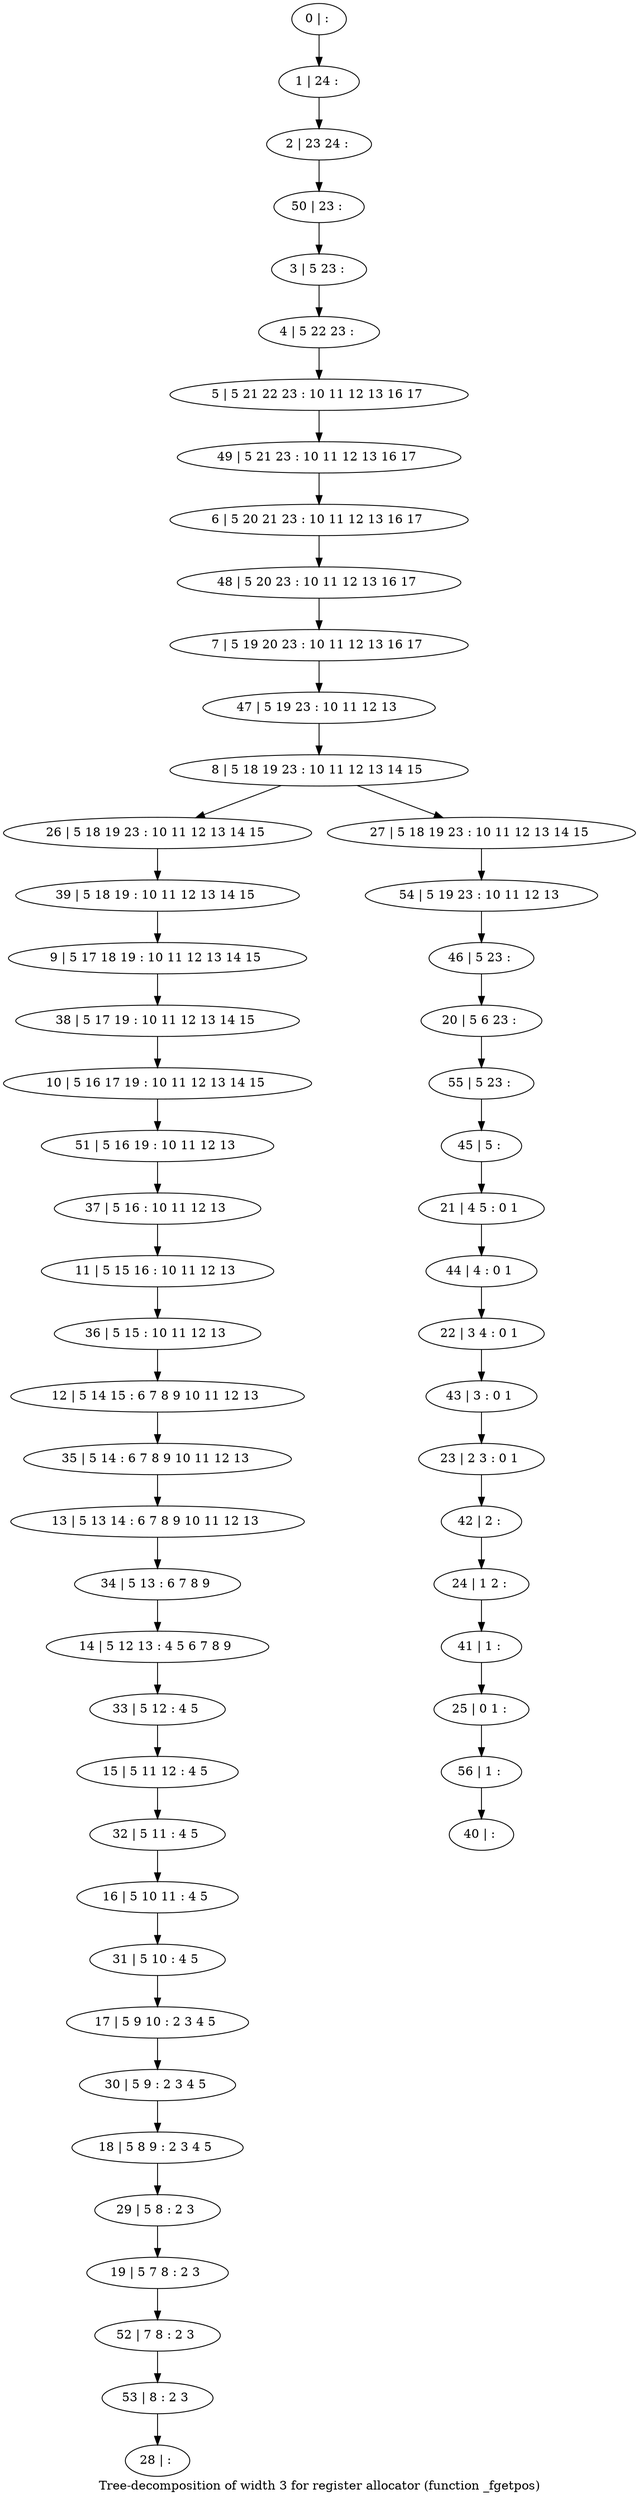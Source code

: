 digraph G {
graph [label="Tree-decomposition of width 3 for register allocator (function _fgetpos)"]
0[label="0 | : "];
1[label="1 | 24 : "];
2[label="2 | 23 24 : "];
3[label="3 | 5 23 : "];
4[label="4 | 5 22 23 : "];
5[label="5 | 5 21 22 23 : 10 11 12 13 16 17 "];
6[label="6 | 5 20 21 23 : 10 11 12 13 16 17 "];
7[label="7 | 5 19 20 23 : 10 11 12 13 16 17 "];
8[label="8 | 5 18 19 23 : 10 11 12 13 14 15 "];
9[label="9 | 5 17 18 19 : 10 11 12 13 14 15 "];
10[label="10 | 5 16 17 19 : 10 11 12 13 14 15 "];
11[label="11 | 5 15 16 : 10 11 12 13 "];
12[label="12 | 5 14 15 : 6 7 8 9 10 11 12 13 "];
13[label="13 | 5 13 14 : 6 7 8 9 10 11 12 13 "];
14[label="14 | 5 12 13 : 4 5 6 7 8 9 "];
15[label="15 | 5 11 12 : 4 5 "];
16[label="16 | 5 10 11 : 4 5 "];
17[label="17 | 5 9 10 : 2 3 4 5 "];
18[label="18 | 5 8 9 : 2 3 4 5 "];
19[label="19 | 5 7 8 : 2 3 "];
20[label="20 | 5 6 23 : "];
21[label="21 | 4 5 : 0 1 "];
22[label="22 | 3 4 : 0 1 "];
23[label="23 | 2 3 : 0 1 "];
24[label="24 | 1 2 : "];
25[label="25 | 0 1 : "];
26[label="26 | 5 18 19 23 : 10 11 12 13 14 15 "];
27[label="27 | 5 18 19 23 : 10 11 12 13 14 15 "];
28[label="28 | : "];
29[label="29 | 5 8 : 2 3 "];
30[label="30 | 5 9 : 2 3 4 5 "];
31[label="31 | 5 10 : 4 5 "];
32[label="32 | 5 11 : 4 5 "];
33[label="33 | 5 12 : 4 5 "];
34[label="34 | 5 13 : 6 7 8 9 "];
35[label="35 | 5 14 : 6 7 8 9 10 11 12 13 "];
36[label="36 | 5 15 : 10 11 12 13 "];
37[label="37 | 5 16 : 10 11 12 13 "];
38[label="38 | 5 17 19 : 10 11 12 13 14 15 "];
39[label="39 | 5 18 19 : 10 11 12 13 14 15 "];
40[label="40 | : "];
41[label="41 | 1 : "];
42[label="42 | 2 : "];
43[label="43 | 3 : 0 1 "];
44[label="44 | 4 : 0 1 "];
45[label="45 | 5 : "];
46[label="46 | 5 23 : "];
47[label="47 | 5 19 23 : 10 11 12 13 "];
48[label="48 | 5 20 23 : 10 11 12 13 16 17 "];
49[label="49 | 5 21 23 : 10 11 12 13 16 17 "];
50[label="50 | 23 : "];
51[label="51 | 5 16 19 : 10 11 12 13 "];
52[label="52 | 7 8 : 2 3 "];
53[label="53 | 8 : 2 3 "];
54[label="54 | 5 19 23 : 10 11 12 13 "];
55[label="55 | 5 23 : "];
56[label="56 | 1 : "];
0->1 ;
1->2 ;
3->4 ;
4->5 ;
8->26 ;
8->27 ;
29->19 ;
18->29 ;
30->18 ;
17->30 ;
31->17 ;
16->31 ;
32->16 ;
15->32 ;
33->15 ;
14->33 ;
34->14 ;
13->34 ;
35->13 ;
12->35 ;
36->12 ;
11->36 ;
37->11 ;
38->10 ;
9->38 ;
39->9 ;
26->39 ;
41->25 ;
24->41 ;
42->24 ;
23->42 ;
43->23 ;
22->43 ;
44->22 ;
21->44 ;
45->21 ;
46->20 ;
47->8 ;
7->47 ;
48->7 ;
6->48 ;
49->6 ;
5->49 ;
50->3 ;
2->50 ;
51->37 ;
10->51 ;
19->52 ;
53->28 ;
52->53 ;
54->46 ;
27->54 ;
55->45 ;
20->55 ;
56->40 ;
25->56 ;
}
